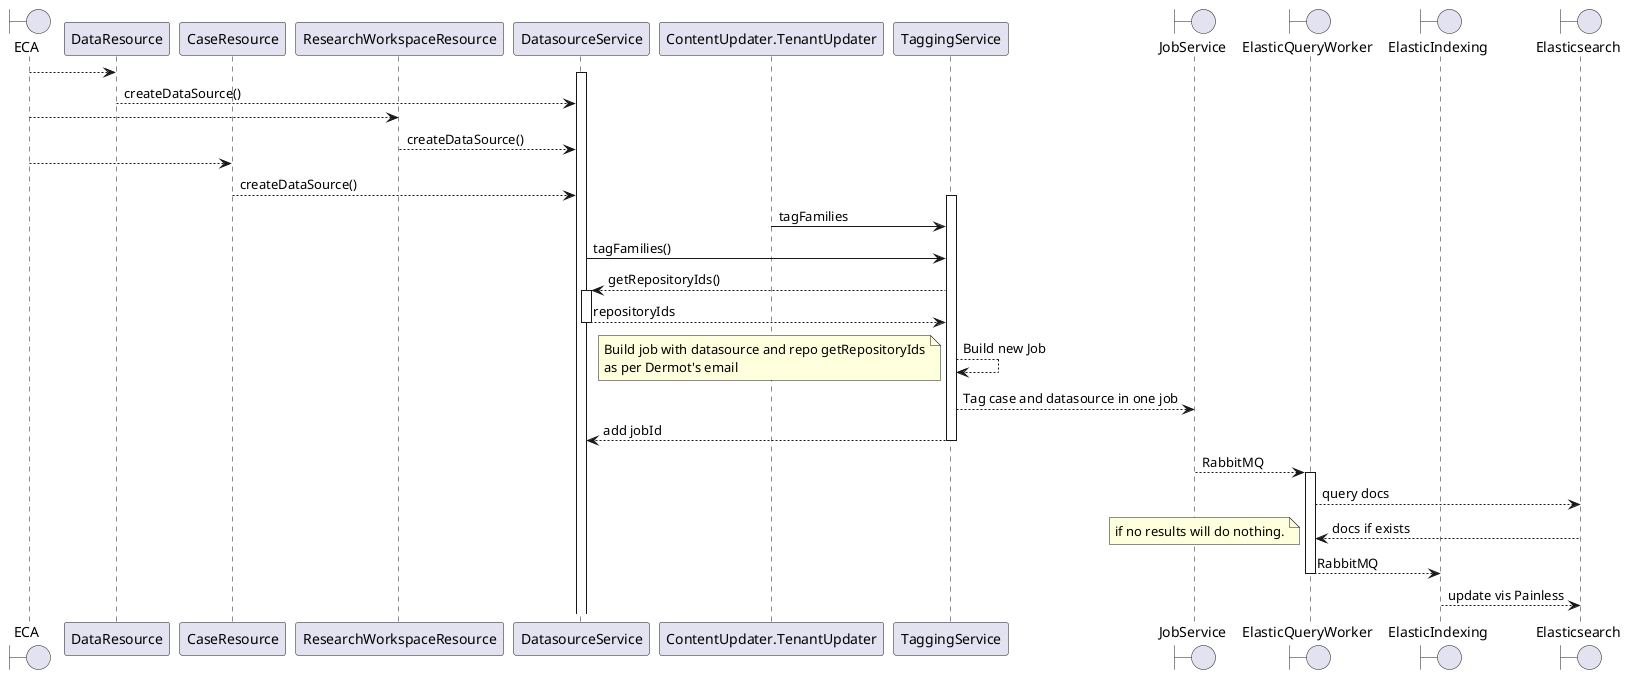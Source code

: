 @startuml

boundary ECA as ECA
participant DataResource as DR order 5
participant CaseResource as CR order 6
participant ResearchWorkspaceResource as RWR order 8
participant DatasourceService as DS order 10
participant ContentUpdater.TenantUpdater as TU order 20
participant TaggingService as TS order 30
boundary JobService as JSS order 100
boundary ElasticQueryWorker as EQ order 110
boundary ElasticIndexing as EI order 120
boundary Elasticsearch as ES order 130

ECA --> DR
activate DS
DR --> DS : createDataSource()
ECA --> RWR
RWR --> DS : createDataSource()
ECA --> CR
CR --> DS : createDataSource()
activate TS
TU -> TS : tagFamilies
DS -> TS : tagFamilies()
TS --> DS : getRepositoryIds()
activate DS
DS --> TS : repositoryIds
deactivate DS
TS --> TS : Build new Job
note left
Build job with datasource and repo getRepositoryIds
as per Dermot's email
end note
TS --> JSS : Tag case and datasource in one job
TS --> DS : add jobId
deactivate TS
JSS --> EQ : RabbitMQ
activate EQ
EQ --> ES : query docs
ES --> EQ : docs if exists
note left
if no results will do nothing.
end note
EQ --> EI : RabbitMQ
deactivate EQ
EI --> ES : update vis Painless
@enduml
